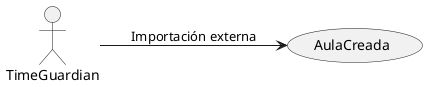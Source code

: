 @startuml
left to right direction
actor "TimeGuardian" as A
usecase "AulaCreada" as UC1
A --> UC1 : Importación externa
@enduml